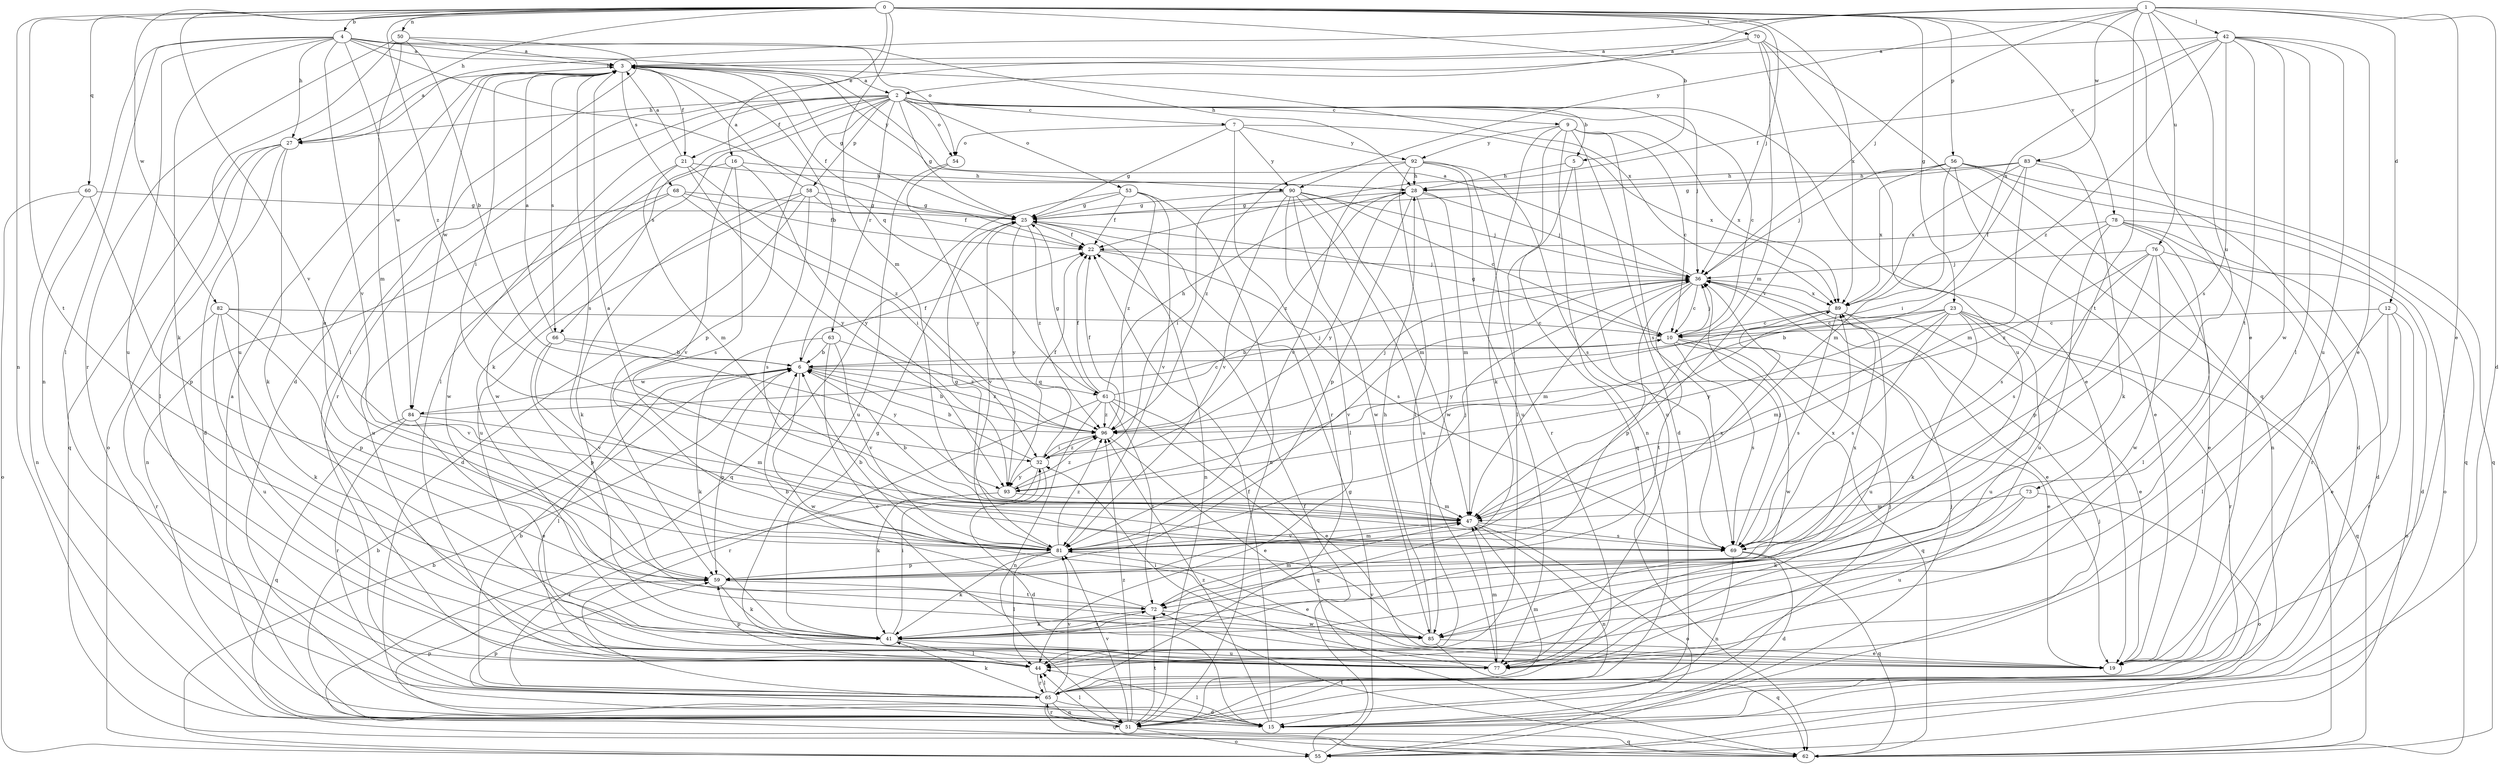 strict digraph  {
0;
1;
2;
3;
4;
5;
6;
7;
9;
10;
12;
15;
16;
19;
21;
22;
23;
25;
27;
28;
32;
36;
41;
42;
44;
47;
50;
51;
53;
54;
55;
56;
58;
59;
60;
61;
62;
63;
65;
66;
68;
69;
70;
72;
73;
76;
77;
78;
81;
82;
83;
84;
85;
89;
90;
92;
93;
96;
0 -> 4  [label=b];
0 -> 5  [label=b];
0 -> 16  [label=e];
0 -> 19  [label=e];
0 -> 23  [label=g];
0 -> 27  [label=h];
0 -> 36  [label=j];
0 -> 47  [label=m];
0 -> 50  [label=n];
0 -> 51  [label=n];
0 -> 56  [label=p];
0 -> 60  [label=q];
0 -> 70  [label=t];
0 -> 72  [label=t];
0 -> 78  [label=v];
0 -> 81  [label=v];
0 -> 82  [label=w];
0 -> 89  [label=x];
0 -> 96  [label=z];
1 -> 2  [label=a];
1 -> 12  [label=d];
1 -> 15  [label=d];
1 -> 19  [label=e];
1 -> 27  [label=h];
1 -> 36  [label=j];
1 -> 42  [label=l];
1 -> 72  [label=t];
1 -> 73  [label=u];
1 -> 76  [label=u];
1 -> 83  [label=w];
1 -> 90  [label=y];
2 -> 5  [label=b];
2 -> 7  [label=c];
2 -> 9  [label=c];
2 -> 10  [label=c];
2 -> 19  [label=e];
2 -> 21  [label=f];
2 -> 25  [label=g];
2 -> 27  [label=h];
2 -> 36  [label=j];
2 -> 41  [label=k];
2 -> 44  [label=l];
2 -> 53  [label=o];
2 -> 54  [label=o];
2 -> 58  [label=p];
2 -> 59  [label=p];
2 -> 63  [label=r];
2 -> 65  [label=r];
2 -> 66  [label=s];
3 -> 2  [label=a];
3 -> 6  [label=b];
3 -> 21  [label=f];
3 -> 22  [label=f];
3 -> 25  [label=g];
3 -> 32  [label=i];
3 -> 66  [label=s];
3 -> 68  [label=s];
3 -> 69  [label=s];
3 -> 84  [label=w];
3 -> 90  [label=y];
4 -> 3  [label=a];
4 -> 27  [label=h];
4 -> 28  [label=h];
4 -> 41  [label=k];
4 -> 44  [label=l];
4 -> 51  [label=n];
4 -> 54  [label=o];
4 -> 61  [label=q];
4 -> 77  [label=u];
4 -> 81  [label=v];
4 -> 84  [label=w];
4 -> 89  [label=x];
5 -> 28  [label=h];
5 -> 44  [label=l];
5 -> 77  [label=u];
6 -> 22  [label=f];
6 -> 44  [label=l];
6 -> 59  [label=p];
6 -> 61  [label=q];
6 -> 84  [label=w];
6 -> 85  [label=w];
6 -> 96  [label=z];
7 -> 25  [label=g];
7 -> 54  [label=o];
7 -> 65  [label=r];
7 -> 89  [label=x];
7 -> 90  [label=y];
7 -> 92  [label=y];
9 -> 10  [label=c];
9 -> 15  [label=d];
9 -> 41  [label=k];
9 -> 51  [label=n];
9 -> 62  [label=q];
9 -> 69  [label=s];
9 -> 89  [label=x];
9 -> 92  [label=y];
10 -> 6  [label=b];
10 -> 19  [label=e];
10 -> 25  [label=g];
10 -> 36  [label=j];
10 -> 62  [label=q];
10 -> 69  [label=s];
10 -> 85  [label=w];
12 -> 10  [label=c];
12 -> 19  [label=e];
12 -> 44  [label=l];
12 -> 55  [label=o];
12 -> 65  [label=r];
15 -> 22  [label=f];
15 -> 36  [label=j];
15 -> 44  [label=l];
15 -> 59  [label=p];
15 -> 96  [label=z];
16 -> 28  [label=h];
16 -> 69  [label=s];
16 -> 81  [label=v];
16 -> 85  [label=w];
16 -> 93  [label=y];
21 -> 3  [label=a];
21 -> 28  [label=h];
21 -> 47  [label=m];
21 -> 85  [label=w];
21 -> 93  [label=y];
21 -> 96  [label=z];
22 -> 36  [label=j];
22 -> 69  [label=s];
23 -> 6  [label=b];
23 -> 10  [label=c];
23 -> 41  [label=k];
23 -> 47  [label=m];
23 -> 62  [label=q];
23 -> 65  [label=r];
23 -> 69  [label=s];
23 -> 77  [label=u];
23 -> 93  [label=y];
25 -> 22  [label=f];
25 -> 51  [label=n];
25 -> 81  [label=v];
25 -> 93  [label=y];
25 -> 96  [label=z];
27 -> 3  [label=a];
27 -> 15  [label=d];
27 -> 41  [label=k];
27 -> 44  [label=l];
27 -> 55  [label=o];
27 -> 62  [label=q];
28 -> 25  [label=g];
28 -> 36  [label=j];
28 -> 47  [label=m];
28 -> 59  [label=p];
28 -> 85  [label=w];
28 -> 93  [label=y];
28 -> 96  [label=z];
32 -> 6  [label=b];
32 -> 15  [label=d];
32 -> 22  [label=f];
32 -> 41  [label=k];
32 -> 93  [label=y];
32 -> 96  [label=z];
36 -> 3  [label=a];
36 -> 10  [label=c];
36 -> 19  [label=e];
36 -> 47  [label=m];
36 -> 59  [label=p];
36 -> 72  [label=t];
36 -> 81  [label=v];
36 -> 89  [label=x];
41 -> 25  [label=g];
41 -> 32  [label=i];
41 -> 44  [label=l];
41 -> 72  [label=t];
41 -> 77  [label=u];
42 -> 3  [label=a];
42 -> 19  [label=e];
42 -> 22  [label=f];
42 -> 44  [label=l];
42 -> 69  [label=s];
42 -> 72  [label=t];
42 -> 77  [label=u];
42 -> 85  [label=w];
42 -> 89  [label=x];
42 -> 96  [label=z];
44 -> 59  [label=p];
44 -> 65  [label=r];
47 -> 6  [label=b];
47 -> 51  [label=n];
47 -> 55  [label=o];
47 -> 69  [label=s];
47 -> 81  [label=v];
50 -> 3  [label=a];
50 -> 6  [label=b];
50 -> 15  [label=d];
50 -> 47  [label=m];
50 -> 65  [label=r];
50 -> 77  [label=u];
51 -> 3  [label=a];
51 -> 6  [label=b];
51 -> 36  [label=j];
51 -> 44  [label=l];
51 -> 55  [label=o];
51 -> 59  [label=p];
51 -> 62  [label=q];
51 -> 65  [label=r];
51 -> 72  [label=t];
51 -> 81  [label=v];
51 -> 96  [label=z];
53 -> 22  [label=f];
53 -> 25  [label=g];
53 -> 51  [label=n];
53 -> 62  [label=q];
53 -> 81  [label=v];
53 -> 96  [label=z];
54 -> 77  [label=u];
54 -> 93  [label=y];
55 -> 6  [label=b];
55 -> 22  [label=f];
55 -> 25  [label=g];
55 -> 36  [label=j];
56 -> 15  [label=d];
56 -> 19  [label=e];
56 -> 28  [label=h];
56 -> 36  [label=j];
56 -> 47  [label=m];
56 -> 51  [label=n];
56 -> 62  [label=q];
56 -> 89  [label=x];
58 -> 3  [label=a];
58 -> 15  [label=d];
58 -> 22  [label=f];
58 -> 25  [label=g];
58 -> 41  [label=k];
58 -> 69  [label=s];
58 -> 77  [label=u];
59 -> 3  [label=a];
59 -> 41  [label=k];
59 -> 72  [label=t];
59 -> 89  [label=x];
60 -> 25  [label=g];
60 -> 51  [label=n];
60 -> 55  [label=o];
60 -> 59  [label=p];
61 -> 19  [label=e];
61 -> 22  [label=f];
61 -> 25  [label=g];
61 -> 28  [label=h];
61 -> 36  [label=j];
61 -> 51  [label=n];
61 -> 62  [label=q];
61 -> 65  [label=r];
61 -> 72  [label=t];
61 -> 96  [label=z];
62 -> 72  [label=t];
63 -> 6  [label=b];
63 -> 19  [label=e];
63 -> 41  [label=k];
63 -> 81  [label=v];
63 -> 96  [label=z];
65 -> 6  [label=b];
65 -> 15  [label=d];
65 -> 41  [label=k];
65 -> 44  [label=l];
65 -> 47  [label=m];
65 -> 51  [label=n];
65 -> 62  [label=q];
65 -> 81  [label=v];
66 -> 3  [label=a];
66 -> 6  [label=b];
66 -> 59  [label=p];
66 -> 81  [label=v];
66 -> 93  [label=y];
68 -> 22  [label=f];
68 -> 25  [label=g];
68 -> 32  [label=i];
68 -> 51  [label=n];
68 -> 77  [label=u];
69 -> 3  [label=a];
69 -> 15  [label=d];
69 -> 36  [label=j];
69 -> 51  [label=n];
69 -> 62  [label=q];
69 -> 89  [label=x];
70 -> 3  [label=a];
70 -> 44  [label=l];
70 -> 47  [label=m];
70 -> 62  [label=q];
70 -> 77  [label=u];
70 -> 81  [label=v];
72 -> 6  [label=b];
72 -> 41  [label=k];
72 -> 47  [label=m];
72 -> 85  [label=w];
73 -> 41  [label=k];
73 -> 47  [label=m];
73 -> 55  [label=o];
73 -> 77  [label=u];
76 -> 15  [label=d];
76 -> 36  [label=j];
76 -> 44  [label=l];
76 -> 59  [label=p];
76 -> 69  [label=s];
76 -> 85  [label=w];
76 -> 96  [label=z];
77 -> 32  [label=i];
77 -> 47  [label=m];
78 -> 15  [label=d];
78 -> 19  [label=e];
78 -> 22  [label=f];
78 -> 55  [label=o];
78 -> 65  [label=r];
78 -> 69  [label=s];
78 -> 77  [label=u];
81 -> 6  [label=b];
81 -> 19  [label=e];
81 -> 25  [label=g];
81 -> 36  [label=j];
81 -> 41  [label=k];
81 -> 44  [label=l];
81 -> 47  [label=m];
81 -> 59  [label=p];
81 -> 89  [label=x];
81 -> 96  [label=z];
82 -> 10  [label=c];
82 -> 41  [label=k];
82 -> 59  [label=p];
82 -> 65  [label=r];
82 -> 77  [label=u];
82 -> 81  [label=v];
83 -> 25  [label=g];
83 -> 28  [label=h];
83 -> 32  [label=i];
83 -> 41  [label=k];
83 -> 47  [label=m];
83 -> 62  [label=q];
83 -> 89  [label=x];
84 -> 10  [label=c];
84 -> 19  [label=e];
84 -> 47  [label=m];
84 -> 62  [label=q];
84 -> 65  [label=r];
85 -> 19  [label=e];
85 -> 28  [label=h];
85 -> 62  [label=q];
85 -> 81  [label=v];
89 -> 10  [label=c];
89 -> 19  [label=e];
89 -> 69  [label=s];
89 -> 77  [label=u];
89 -> 93  [label=y];
90 -> 10  [label=c];
90 -> 25  [label=g];
90 -> 32  [label=i];
90 -> 36  [label=j];
90 -> 44  [label=l];
90 -> 47  [label=m];
90 -> 77  [label=u];
90 -> 81  [label=v];
90 -> 85  [label=w];
92 -> 28  [label=h];
92 -> 44  [label=l];
92 -> 65  [label=r];
92 -> 69  [label=s];
92 -> 77  [label=u];
92 -> 81  [label=v];
92 -> 96  [label=z];
93 -> 47  [label=m];
93 -> 65  [label=r];
93 -> 96  [label=z];
96 -> 6  [label=b];
96 -> 19  [label=e];
96 -> 22  [label=f];
96 -> 32  [label=i];
96 -> 36  [label=j];
}
